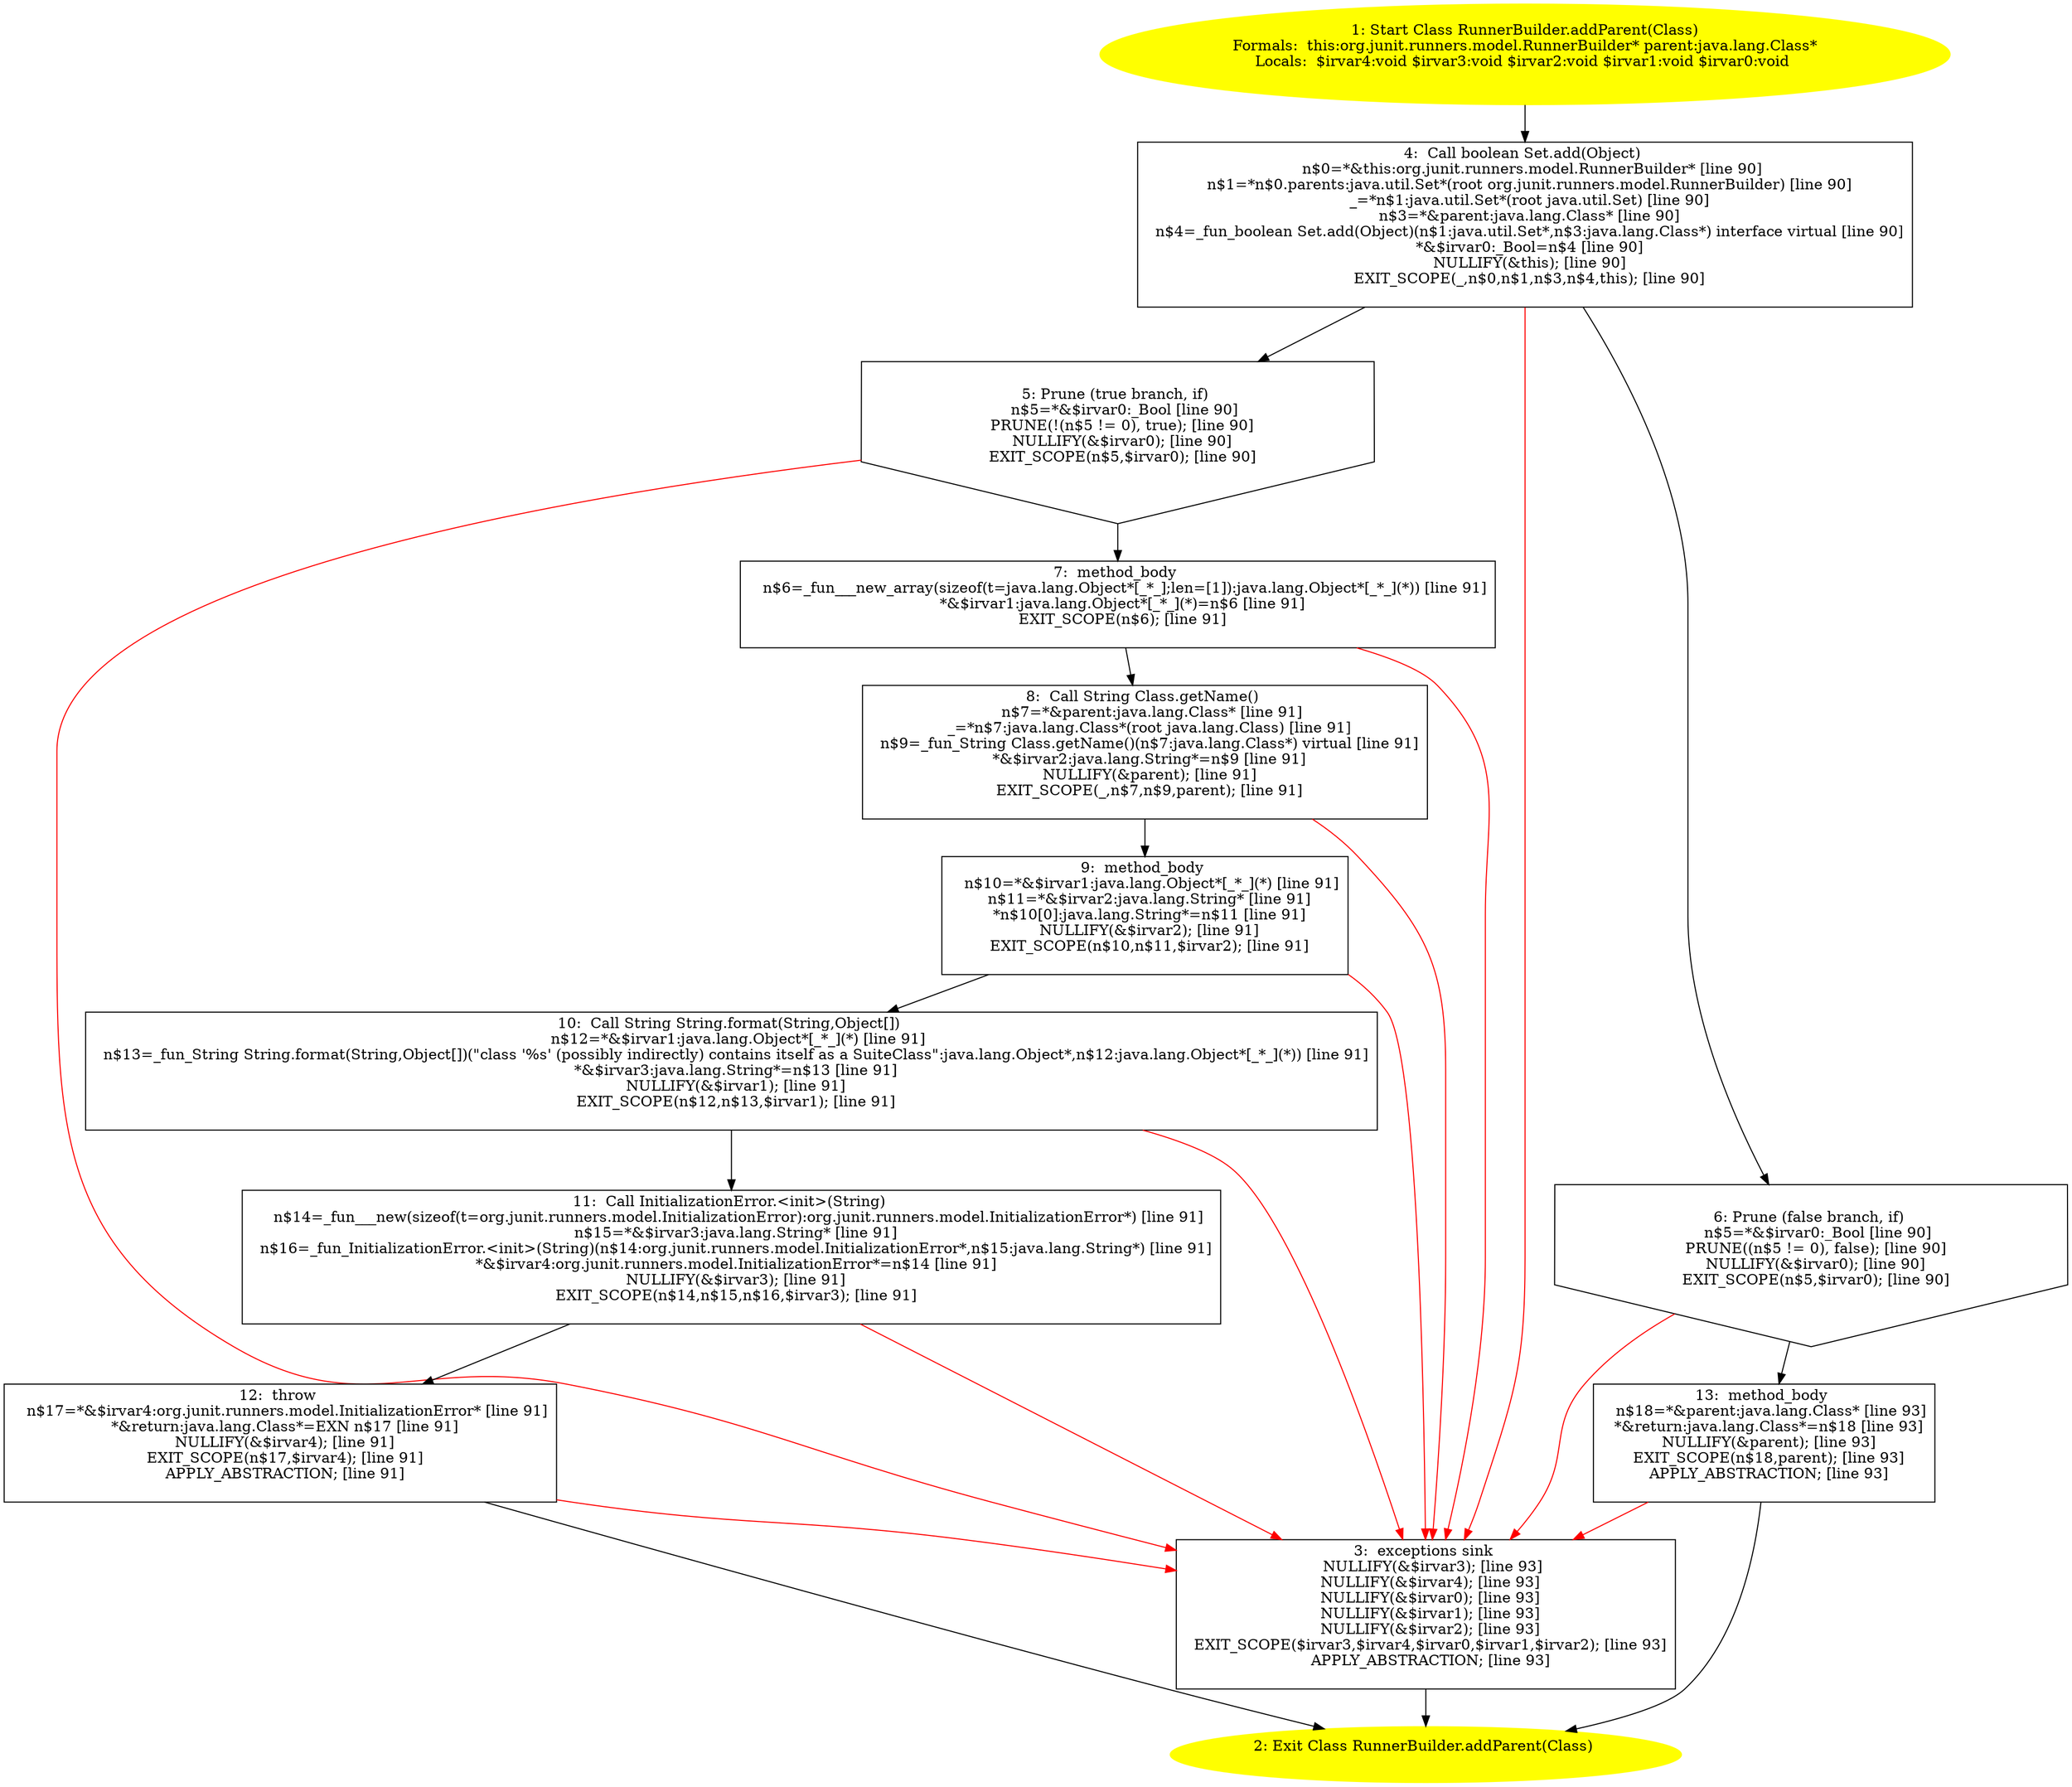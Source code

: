 /* @generated */
digraph cfg {
"org.junit.runners.model.RunnerBuilder.addParent(java.lang.Class):java.lang.Class.01c8478681f214c11dd09492b6757c5a_1" [label="1: Start Class RunnerBuilder.addParent(Class)\nFormals:  this:org.junit.runners.model.RunnerBuilder* parent:java.lang.Class*\nLocals:  $irvar4:void $irvar3:void $irvar2:void $irvar1:void $irvar0:void \n  " color=yellow style=filled]
	

	 "org.junit.runners.model.RunnerBuilder.addParent(java.lang.Class):java.lang.Class.01c8478681f214c11dd09492b6757c5a_1" -> "org.junit.runners.model.RunnerBuilder.addParent(java.lang.Class):java.lang.Class.01c8478681f214c11dd09492b6757c5a_4" ;
"org.junit.runners.model.RunnerBuilder.addParent(java.lang.Class):java.lang.Class.01c8478681f214c11dd09492b6757c5a_2" [label="2: Exit Class RunnerBuilder.addParent(Class) \n  " color=yellow style=filled]
	

"org.junit.runners.model.RunnerBuilder.addParent(java.lang.Class):java.lang.Class.01c8478681f214c11dd09492b6757c5a_3" [label="3:  exceptions sink \n   NULLIFY(&$irvar3); [line 93]\n  NULLIFY(&$irvar4); [line 93]\n  NULLIFY(&$irvar0); [line 93]\n  NULLIFY(&$irvar1); [line 93]\n  NULLIFY(&$irvar2); [line 93]\n  EXIT_SCOPE($irvar3,$irvar4,$irvar0,$irvar1,$irvar2); [line 93]\n  APPLY_ABSTRACTION; [line 93]\n " shape="box"]
	

	 "org.junit.runners.model.RunnerBuilder.addParent(java.lang.Class):java.lang.Class.01c8478681f214c11dd09492b6757c5a_3" -> "org.junit.runners.model.RunnerBuilder.addParent(java.lang.Class):java.lang.Class.01c8478681f214c11dd09492b6757c5a_2" ;
"org.junit.runners.model.RunnerBuilder.addParent(java.lang.Class):java.lang.Class.01c8478681f214c11dd09492b6757c5a_4" [label="4:  Call boolean Set.add(Object) \n   n$0=*&this:org.junit.runners.model.RunnerBuilder* [line 90]\n  n$1=*n$0.parents:java.util.Set*(root org.junit.runners.model.RunnerBuilder) [line 90]\n  _=*n$1:java.util.Set*(root java.util.Set) [line 90]\n  n$3=*&parent:java.lang.Class* [line 90]\n  n$4=_fun_boolean Set.add(Object)(n$1:java.util.Set*,n$3:java.lang.Class*) interface virtual [line 90]\n  *&$irvar0:_Bool=n$4 [line 90]\n  NULLIFY(&this); [line 90]\n  EXIT_SCOPE(_,n$0,n$1,n$3,n$4,this); [line 90]\n " shape="box"]
	

	 "org.junit.runners.model.RunnerBuilder.addParent(java.lang.Class):java.lang.Class.01c8478681f214c11dd09492b6757c5a_4" -> "org.junit.runners.model.RunnerBuilder.addParent(java.lang.Class):java.lang.Class.01c8478681f214c11dd09492b6757c5a_5" ;
	 "org.junit.runners.model.RunnerBuilder.addParent(java.lang.Class):java.lang.Class.01c8478681f214c11dd09492b6757c5a_4" -> "org.junit.runners.model.RunnerBuilder.addParent(java.lang.Class):java.lang.Class.01c8478681f214c11dd09492b6757c5a_6" ;
	 "org.junit.runners.model.RunnerBuilder.addParent(java.lang.Class):java.lang.Class.01c8478681f214c11dd09492b6757c5a_4" -> "org.junit.runners.model.RunnerBuilder.addParent(java.lang.Class):java.lang.Class.01c8478681f214c11dd09492b6757c5a_3" [color="red" ];
"org.junit.runners.model.RunnerBuilder.addParent(java.lang.Class):java.lang.Class.01c8478681f214c11dd09492b6757c5a_5" [label="5: Prune (true branch, if) \n   n$5=*&$irvar0:_Bool [line 90]\n  PRUNE(!(n$5 != 0), true); [line 90]\n  NULLIFY(&$irvar0); [line 90]\n  EXIT_SCOPE(n$5,$irvar0); [line 90]\n " shape="invhouse"]
	

	 "org.junit.runners.model.RunnerBuilder.addParent(java.lang.Class):java.lang.Class.01c8478681f214c11dd09492b6757c5a_5" -> "org.junit.runners.model.RunnerBuilder.addParent(java.lang.Class):java.lang.Class.01c8478681f214c11dd09492b6757c5a_7" ;
	 "org.junit.runners.model.RunnerBuilder.addParent(java.lang.Class):java.lang.Class.01c8478681f214c11dd09492b6757c5a_5" -> "org.junit.runners.model.RunnerBuilder.addParent(java.lang.Class):java.lang.Class.01c8478681f214c11dd09492b6757c5a_3" [color="red" ];
"org.junit.runners.model.RunnerBuilder.addParent(java.lang.Class):java.lang.Class.01c8478681f214c11dd09492b6757c5a_6" [label="6: Prune (false branch, if) \n   n$5=*&$irvar0:_Bool [line 90]\n  PRUNE((n$5 != 0), false); [line 90]\n  NULLIFY(&$irvar0); [line 90]\n  EXIT_SCOPE(n$5,$irvar0); [line 90]\n " shape="invhouse"]
	

	 "org.junit.runners.model.RunnerBuilder.addParent(java.lang.Class):java.lang.Class.01c8478681f214c11dd09492b6757c5a_6" -> "org.junit.runners.model.RunnerBuilder.addParent(java.lang.Class):java.lang.Class.01c8478681f214c11dd09492b6757c5a_13" ;
	 "org.junit.runners.model.RunnerBuilder.addParent(java.lang.Class):java.lang.Class.01c8478681f214c11dd09492b6757c5a_6" -> "org.junit.runners.model.RunnerBuilder.addParent(java.lang.Class):java.lang.Class.01c8478681f214c11dd09492b6757c5a_3" [color="red" ];
"org.junit.runners.model.RunnerBuilder.addParent(java.lang.Class):java.lang.Class.01c8478681f214c11dd09492b6757c5a_7" [label="7:  method_body \n   n$6=_fun___new_array(sizeof(t=java.lang.Object*[_*_];len=[1]):java.lang.Object*[_*_](*)) [line 91]\n  *&$irvar1:java.lang.Object*[_*_](*)=n$6 [line 91]\n  EXIT_SCOPE(n$6); [line 91]\n " shape="box"]
	

	 "org.junit.runners.model.RunnerBuilder.addParent(java.lang.Class):java.lang.Class.01c8478681f214c11dd09492b6757c5a_7" -> "org.junit.runners.model.RunnerBuilder.addParent(java.lang.Class):java.lang.Class.01c8478681f214c11dd09492b6757c5a_8" ;
	 "org.junit.runners.model.RunnerBuilder.addParent(java.lang.Class):java.lang.Class.01c8478681f214c11dd09492b6757c5a_7" -> "org.junit.runners.model.RunnerBuilder.addParent(java.lang.Class):java.lang.Class.01c8478681f214c11dd09492b6757c5a_3" [color="red" ];
"org.junit.runners.model.RunnerBuilder.addParent(java.lang.Class):java.lang.Class.01c8478681f214c11dd09492b6757c5a_8" [label="8:  Call String Class.getName() \n   n$7=*&parent:java.lang.Class* [line 91]\n  _=*n$7:java.lang.Class*(root java.lang.Class) [line 91]\n  n$9=_fun_String Class.getName()(n$7:java.lang.Class*) virtual [line 91]\n  *&$irvar2:java.lang.String*=n$9 [line 91]\n  NULLIFY(&parent); [line 91]\n  EXIT_SCOPE(_,n$7,n$9,parent); [line 91]\n " shape="box"]
	

	 "org.junit.runners.model.RunnerBuilder.addParent(java.lang.Class):java.lang.Class.01c8478681f214c11dd09492b6757c5a_8" -> "org.junit.runners.model.RunnerBuilder.addParent(java.lang.Class):java.lang.Class.01c8478681f214c11dd09492b6757c5a_9" ;
	 "org.junit.runners.model.RunnerBuilder.addParent(java.lang.Class):java.lang.Class.01c8478681f214c11dd09492b6757c5a_8" -> "org.junit.runners.model.RunnerBuilder.addParent(java.lang.Class):java.lang.Class.01c8478681f214c11dd09492b6757c5a_3" [color="red" ];
"org.junit.runners.model.RunnerBuilder.addParent(java.lang.Class):java.lang.Class.01c8478681f214c11dd09492b6757c5a_9" [label="9:  method_body \n   n$10=*&$irvar1:java.lang.Object*[_*_](*) [line 91]\n  n$11=*&$irvar2:java.lang.String* [line 91]\n  *n$10[0]:java.lang.String*=n$11 [line 91]\n  NULLIFY(&$irvar2); [line 91]\n  EXIT_SCOPE(n$10,n$11,$irvar2); [line 91]\n " shape="box"]
	

	 "org.junit.runners.model.RunnerBuilder.addParent(java.lang.Class):java.lang.Class.01c8478681f214c11dd09492b6757c5a_9" -> "org.junit.runners.model.RunnerBuilder.addParent(java.lang.Class):java.lang.Class.01c8478681f214c11dd09492b6757c5a_10" ;
	 "org.junit.runners.model.RunnerBuilder.addParent(java.lang.Class):java.lang.Class.01c8478681f214c11dd09492b6757c5a_9" -> "org.junit.runners.model.RunnerBuilder.addParent(java.lang.Class):java.lang.Class.01c8478681f214c11dd09492b6757c5a_3" [color="red" ];
"org.junit.runners.model.RunnerBuilder.addParent(java.lang.Class):java.lang.Class.01c8478681f214c11dd09492b6757c5a_10" [label="10:  Call String String.format(String,Object[]) \n   n$12=*&$irvar1:java.lang.Object*[_*_](*) [line 91]\n  n$13=_fun_String String.format(String,Object[])(\"class '%s' (possibly indirectly) contains itself as a SuiteClass\":java.lang.Object*,n$12:java.lang.Object*[_*_](*)) [line 91]\n  *&$irvar3:java.lang.String*=n$13 [line 91]\n  NULLIFY(&$irvar1); [line 91]\n  EXIT_SCOPE(n$12,n$13,$irvar1); [line 91]\n " shape="box"]
	

	 "org.junit.runners.model.RunnerBuilder.addParent(java.lang.Class):java.lang.Class.01c8478681f214c11dd09492b6757c5a_10" -> "org.junit.runners.model.RunnerBuilder.addParent(java.lang.Class):java.lang.Class.01c8478681f214c11dd09492b6757c5a_11" ;
	 "org.junit.runners.model.RunnerBuilder.addParent(java.lang.Class):java.lang.Class.01c8478681f214c11dd09492b6757c5a_10" -> "org.junit.runners.model.RunnerBuilder.addParent(java.lang.Class):java.lang.Class.01c8478681f214c11dd09492b6757c5a_3" [color="red" ];
"org.junit.runners.model.RunnerBuilder.addParent(java.lang.Class):java.lang.Class.01c8478681f214c11dd09492b6757c5a_11" [label="11:  Call InitializationError.<init>(String) \n   n$14=_fun___new(sizeof(t=org.junit.runners.model.InitializationError):org.junit.runners.model.InitializationError*) [line 91]\n  n$15=*&$irvar3:java.lang.String* [line 91]\n  n$16=_fun_InitializationError.<init>(String)(n$14:org.junit.runners.model.InitializationError*,n$15:java.lang.String*) [line 91]\n  *&$irvar4:org.junit.runners.model.InitializationError*=n$14 [line 91]\n  NULLIFY(&$irvar3); [line 91]\n  EXIT_SCOPE(n$14,n$15,n$16,$irvar3); [line 91]\n " shape="box"]
	

	 "org.junit.runners.model.RunnerBuilder.addParent(java.lang.Class):java.lang.Class.01c8478681f214c11dd09492b6757c5a_11" -> "org.junit.runners.model.RunnerBuilder.addParent(java.lang.Class):java.lang.Class.01c8478681f214c11dd09492b6757c5a_12" ;
	 "org.junit.runners.model.RunnerBuilder.addParent(java.lang.Class):java.lang.Class.01c8478681f214c11dd09492b6757c5a_11" -> "org.junit.runners.model.RunnerBuilder.addParent(java.lang.Class):java.lang.Class.01c8478681f214c11dd09492b6757c5a_3" [color="red" ];
"org.junit.runners.model.RunnerBuilder.addParent(java.lang.Class):java.lang.Class.01c8478681f214c11dd09492b6757c5a_12" [label="12:  throw \n   n$17=*&$irvar4:org.junit.runners.model.InitializationError* [line 91]\n  *&return:java.lang.Class*=EXN n$17 [line 91]\n  NULLIFY(&$irvar4); [line 91]\n  EXIT_SCOPE(n$17,$irvar4); [line 91]\n  APPLY_ABSTRACTION; [line 91]\n " shape="box"]
	

	 "org.junit.runners.model.RunnerBuilder.addParent(java.lang.Class):java.lang.Class.01c8478681f214c11dd09492b6757c5a_12" -> "org.junit.runners.model.RunnerBuilder.addParent(java.lang.Class):java.lang.Class.01c8478681f214c11dd09492b6757c5a_2" ;
	 "org.junit.runners.model.RunnerBuilder.addParent(java.lang.Class):java.lang.Class.01c8478681f214c11dd09492b6757c5a_12" -> "org.junit.runners.model.RunnerBuilder.addParent(java.lang.Class):java.lang.Class.01c8478681f214c11dd09492b6757c5a_3" [color="red" ];
"org.junit.runners.model.RunnerBuilder.addParent(java.lang.Class):java.lang.Class.01c8478681f214c11dd09492b6757c5a_13" [label="13:  method_body \n   n$18=*&parent:java.lang.Class* [line 93]\n  *&return:java.lang.Class*=n$18 [line 93]\n  NULLIFY(&parent); [line 93]\n  EXIT_SCOPE(n$18,parent); [line 93]\n  APPLY_ABSTRACTION; [line 93]\n " shape="box"]
	

	 "org.junit.runners.model.RunnerBuilder.addParent(java.lang.Class):java.lang.Class.01c8478681f214c11dd09492b6757c5a_13" -> "org.junit.runners.model.RunnerBuilder.addParent(java.lang.Class):java.lang.Class.01c8478681f214c11dd09492b6757c5a_2" ;
	 "org.junit.runners.model.RunnerBuilder.addParent(java.lang.Class):java.lang.Class.01c8478681f214c11dd09492b6757c5a_13" -> "org.junit.runners.model.RunnerBuilder.addParent(java.lang.Class):java.lang.Class.01c8478681f214c11dd09492b6757c5a_3" [color="red" ];
}
